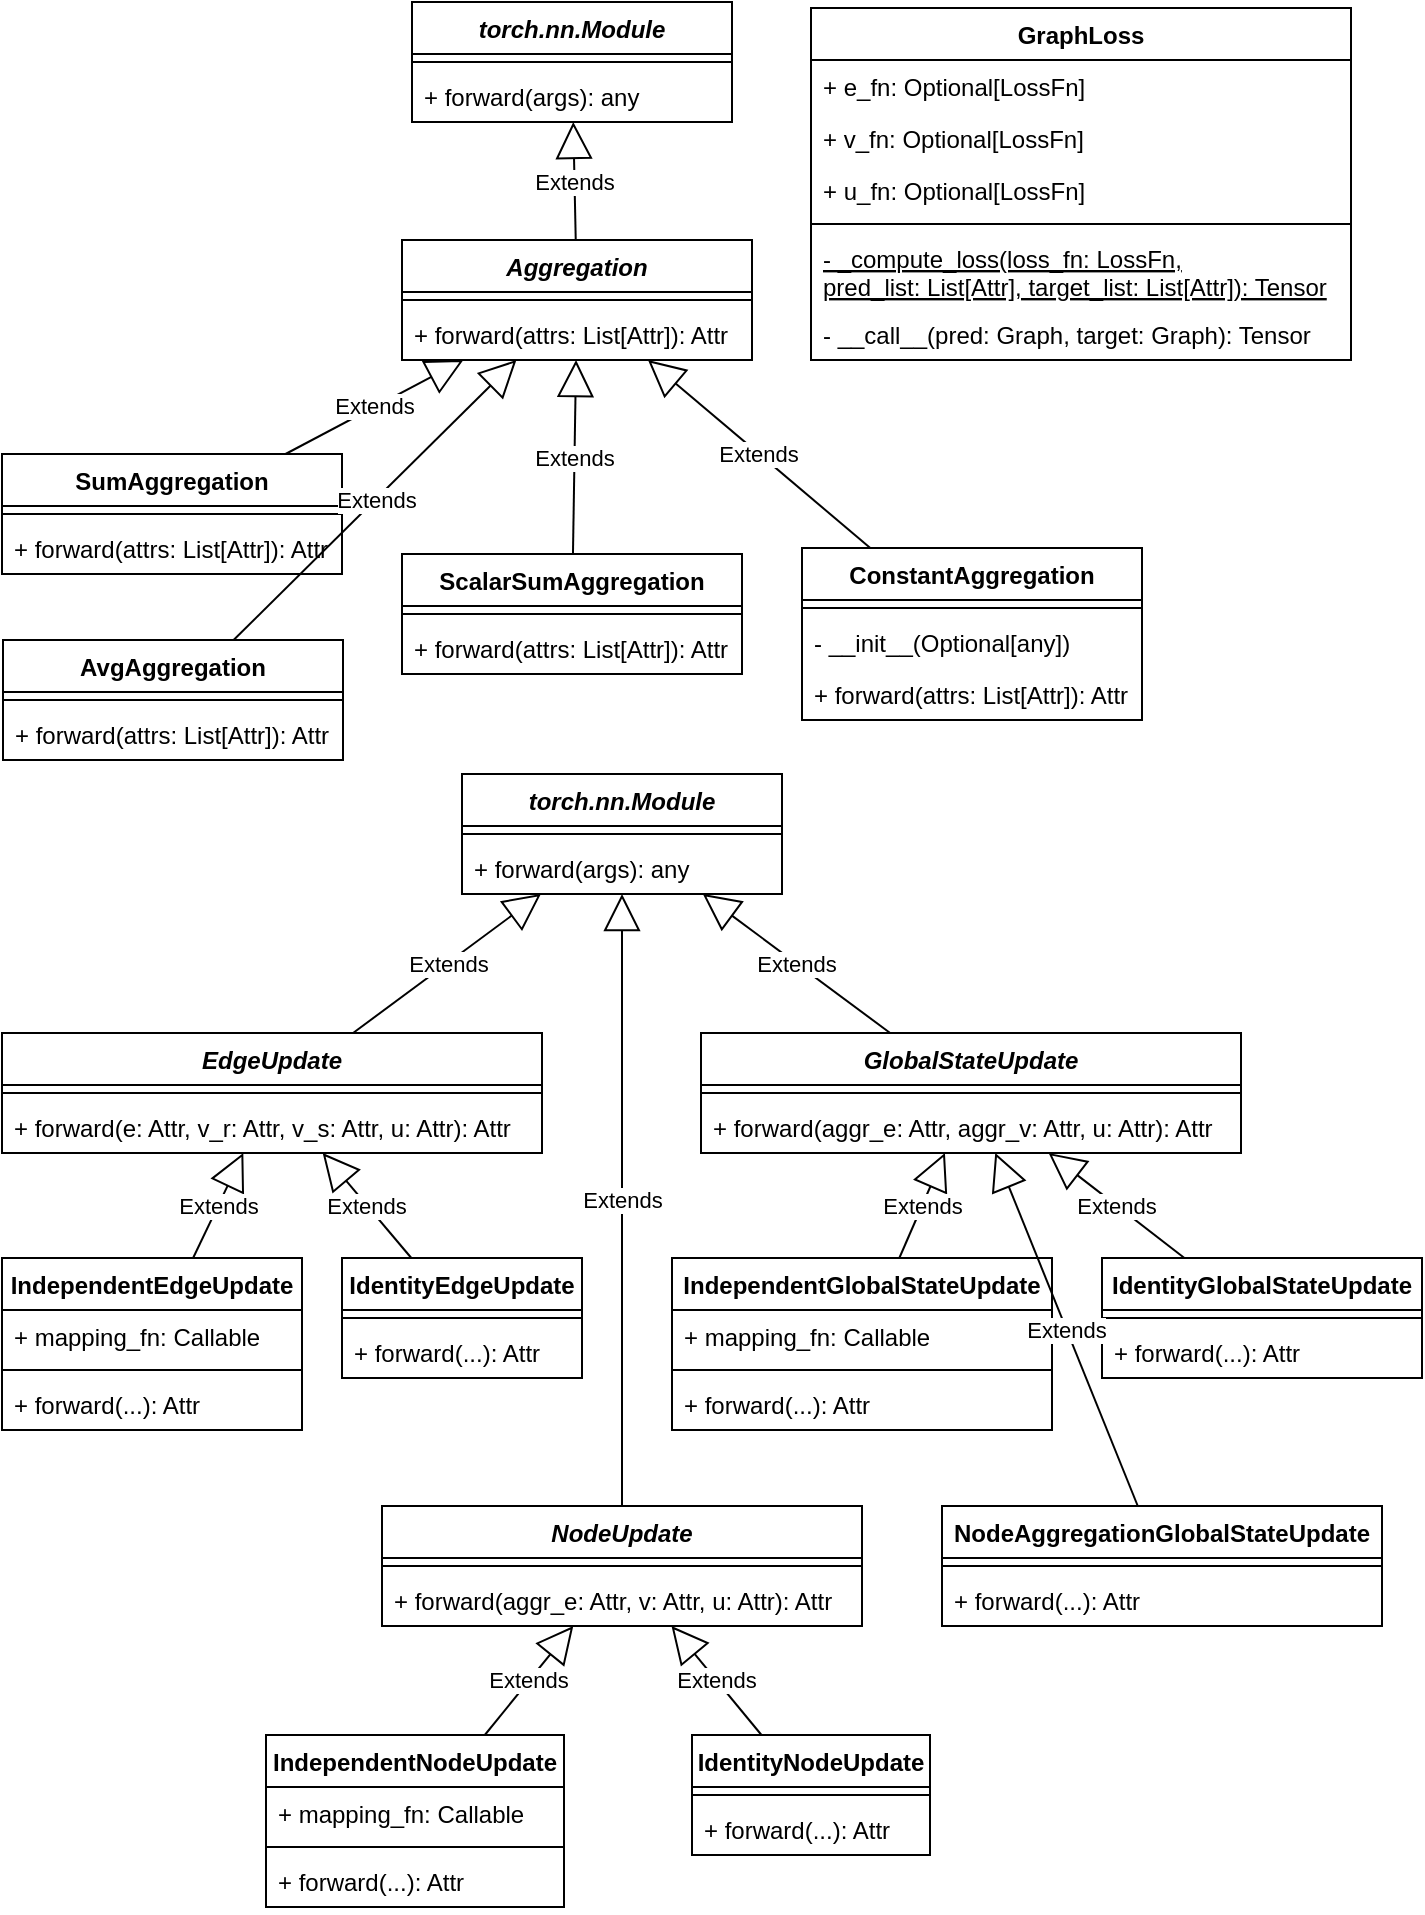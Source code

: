 <mxfile version="10.6.0" type="device"><diagram id="xg5vWUnaMzDQG2T3x4B7" name="Page-1"><mxGraphModel dx="747" dy="899" grid="1" gridSize="10" guides="1" tooltips="1" connect="1" arrows="1" fold="1" page="1" pageScale="1" pageWidth="850" pageHeight="1100" math="0" shadow="0"><root><mxCell id="0"/><mxCell id="1" parent="0"/><mxCell id="GY7xWfBA1bj4LEO5wMzX-1" value="torch.nn.Module" style="swimlane;fontStyle=3;align=center;verticalAlign=top;childLayout=stackLayout;horizontal=1;startSize=26;horizontalStack=0;resizeParent=1;resizeParentMax=0;resizeLast=0;collapsible=1;marginBottom=0;" vertex="1" parent="1"><mxGeometry x="245" y="4" width="160" height="60" as="geometry"/></mxCell><mxCell id="GY7xWfBA1bj4LEO5wMzX-3" value="" style="line;strokeWidth=1;fillColor=none;align=left;verticalAlign=middle;spacingTop=-1;spacingLeft=3;spacingRight=3;rotatable=0;labelPosition=right;points=[];portConstraint=eastwest;" vertex="1" parent="GY7xWfBA1bj4LEO5wMzX-1"><mxGeometry y="26" width="160" height="8" as="geometry"/></mxCell><mxCell id="GY7xWfBA1bj4LEO5wMzX-4" value="+ forward(args): any" style="text;strokeColor=none;fillColor=none;align=left;verticalAlign=top;spacingLeft=4;spacingRight=4;overflow=hidden;rotatable=0;points=[[0,0.5],[1,0.5]];portConstraint=eastwest;" vertex="1" parent="GY7xWfBA1bj4LEO5wMzX-1"><mxGeometry y="34" width="160" height="26" as="geometry"/></mxCell><mxCell id="GY7xWfBA1bj4LEO5wMzX-5" value="Aggregation" style="swimlane;fontStyle=3;align=center;verticalAlign=top;childLayout=stackLayout;horizontal=1;startSize=26;horizontalStack=0;resizeParent=1;resizeParentMax=0;resizeLast=0;collapsible=1;marginBottom=0;" vertex="1" parent="1"><mxGeometry x="240" y="123" width="175" height="60" as="geometry"/></mxCell><mxCell id="GY7xWfBA1bj4LEO5wMzX-7" value="" style="line;strokeWidth=1;fillColor=none;align=left;verticalAlign=middle;spacingTop=-1;spacingLeft=3;spacingRight=3;rotatable=0;labelPosition=right;points=[];portConstraint=eastwest;" vertex="1" parent="GY7xWfBA1bj4LEO5wMzX-5"><mxGeometry y="26" width="175" height="8" as="geometry"/></mxCell><mxCell id="GY7xWfBA1bj4LEO5wMzX-8" value="+ forward(attrs: List[Attr]): Attr" style="text;strokeColor=none;fillColor=none;align=left;verticalAlign=top;spacingLeft=4;spacingRight=4;overflow=hidden;rotatable=0;points=[[0,0.5],[1,0.5]];portConstraint=eastwest;" vertex="1" parent="GY7xWfBA1bj4LEO5wMzX-5"><mxGeometry y="34" width="175" height="26" as="geometry"/></mxCell><mxCell id="GY7xWfBA1bj4LEO5wMzX-9" value="Extends" style="endArrow=block;endSize=16;endFill=0;html=1;" edge="1" parent="1" source="GY7xWfBA1bj4LEO5wMzX-5" target="GY7xWfBA1bj4LEO5wMzX-1"><mxGeometry width="160" relative="1" as="geometry"><mxPoint x="370" y="210" as="sourcePoint"/><mxPoint x="530" y="210" as="targetPoint"/></mxGeometry></mxCell><mxCell id="GY7xWfBA1bj4LEO5wMzX-10" value="SumAggregation" style="swimlane;fontStyle=1;align=center;verticalAlign=top;childLayout=stackLayout;horizontal=1;startSize=26;horizontalStack=0;resizeParent=1;resizeParentMax=0;resizeLast=0;collapsible=1;marginBottom=0;" vertex="1" parent="1"><mxGeometry x="40" y="230" width="170" height="60" as="geometry"/></mxCell><mxCell id="GY7xWfBA1bj4LEO5wMzX-11" value="" style="line;strokeWidth=1;fillColor=none;align=left;verticalAlign=middle;spacingTop=-1;spacingLeft=3;spacingRight=3;rotatable=0;labelPosition=right;points=[];portConstraint=eastwest;" vertex="1" parent="GY7xWfBA1bj4LEO5wMzX-10"><mxGeometry y="26" width="170" height="8" as="geometry"/></mxCell><mxCell id="GY7xWfBA1bj4LEO5wMzX-12" value="+ forward(attrs: List[Attr]): Attr" style="text;strokeColor=none;fillColor=none;align=left;verticalAlign=top;spacingLeft=4;spacingRight=4;overflow=hidden;rotatable=0;points=[[0,0.5],[1,0.5]];portConstraint=eastwest;" vertex="1" parent="GY7xWfBA1bj4LEO5wMzX-10"><mxGeometry y="34" width="170" height="26" as="geometry"/></mxCell><mxCell id="GY7xWfBA1bj4LEO5wMzX-13" value="Extends" style="endArrow=block;endSize=16;endFill=0;html=1;" edge="1" parent="1" source="GY7xWfBA1bj4LEO5wMzX-10" target="GY7xWfBA1bj4LEO5wMzX-5"><mxGeometry width="160" relative="1" as="geometry"><mxPoint x="130" y="340" as="sourcePoint"/><mxPoint x="290" y="340" as="targetPoint"/></mxGeometry></mxCell><mxCell id="GY7xWfBA1bj4LEO5wMzX-14" value="AvgAggregation" style="swimlane;fontStyle=1;align=center;verticalAlign=top;childLayout=stackLayout;horizontal=1;startSize=26;horizontalStack=0;resizeParent=1;resizeParentMax=0;resizeLast=0;collapsible=1;marginBottom=0;" vertex="1" parent="1"><mxGeometry x="40.5" y="323" width="170" height="60" as="geometry"/></mxCell><mxCell id="GY7xWfBA1bj4LEO5wMzX-15" value="" style="line;strokeWidth=1;fillColor=none;align=left;verticalAlign=middle;spacingTop=-1;spacingLeft=3;spacingRight=3;rotatable=0;labelPosition=right;points=[];portConstraint=eastwest;" vertex="1" parent="GY7xWfBA1bj4LEO5wMzX-14"><mxGeometry y="26" width="170" height="8" as="geometry"/></mxCell><mxCell id="GY7xWfBA1bj4LEO5wMzX-16" value="+ forward(attrs: List[Attr]): Attr" style="text;strokeColor=none;fillColor=none;align=left;verticalAlign=top;spacingLeft=4;spacingRight=4;overflow=hidden;rotatable=0;points=[[0,0.5],[1,0.5]];portConstraint=eastwest;" vertex="1" parent="GY7xWfBA1bj4LEO5wMzX-14"><mxGeometry y="34" width="170" height="26" as="geometry"/></mxCell><mxCell id="GY7xWfBA1bj4LEO5wMzX-17" value="Extends" style="endArrow=block;endSize=16;endFill=0;html=1;" edge="1" parent="1" source="GY7xWfBA1bj4LEO5wMzX-14" target="GY7xWfBA1bj4LEO5wMzX-5"><mxGeometry width="160" relative="1" as="geometry"><mxPoint x="171.26" y="284" as="sourcePoint"/><mxPoint x="218.74" y="217" as="targetPoint"/></mxGeometry></mxCell><mxCell id="GY7xWfBA1bj4LEO5wMzX-18" value="ScalarSumAggregation&#10;" style="swimlane;fontStyle=1;align=center;verticalAlign=top;childLayout=stackLayout;horizontal=1;startSize=26;horizontalStack=0;resizeParent=1;resizeParentMax=0;resizeLast=0;collapsible=1;marginBottom=0;" vertex="1" parent="1"><mxGeometry x="240" y="280" width="170" height="60" as="geometry"/></mxCell><mxCell id="GY7xWfBA1bj4LEO5wMzX-19" value="" style="line;strokeWidth=1;fillColor=none;align=left;verticalAlign=middle;spacingTop=-1;spacingLeft=3;spacingRight=3;rotatable=0;labelPosition=right;points=[];portConstraint=eastwest;" vertex="1" parent="GY7xWfBA1bj4LEO5wMzX-18"><mxGeometry y="26" width="170" height="8" as="geometry"/></mxCell><mxCell id="GY7xWfBA1bj4LEO5wMzX-20" value="+ forward(attrs: List[Attr]): Attr" style="text;strokeColor=none;fillColor=none;align=left;verticalAlign=top;spacingLeft=4;spacingRight=4;overflow=hidden;rotatable=0;points=[[0,0.5],[1,0.5]];portConstraint=eastwest;" vertex="1" parent="GY7xWfBA1bj4LEO5wMzX-18"><mxGeometry y="34" width="170" height="26" as="geometry"/></mxCell><mxCell id="GY7xWfBA1bj4LEO5wMzX-21" value="Extends" style="endArrow=block;endSize=16;endFill=0;html=1;" edge="1" parent="1" source="GY7xWfBA1bj4LEO5wMzX-18" target="GY7xWfBA1bj4LEO5wMzX-5"><mxGeometry width="160" relative="1" as="geometry"><mxPoint x="339.291" y="284" as="sourcePoint"/><mxPoint x="270.709" y="217" as="targetPoint"/></mxGeometry></mxCell><mxCell id="GY7xWfBA1bj4LEO5wMzX-22" value="ConstantAggregation&#10;" style="swimlane;fontStyle=1;align=center;verticalAlign=top;childLayout=stackLayout;horizontal=1;startSize=26;horizontalStack=0;resizeParent=1;resizeParentMax=0;resizeLast=0;collapsible=1;marginBottom=0;" vertex="1" parent="1"><mxGeometry x="440" y="277" width="170" height="86" as="geometry"/></mxCell><mxCell id="GY7xWfBA1bj4LEO5wMzX-23" value="" style="line;strokeWidth=1;fillColor=none;align=left;verticalAlign=middle;spacingTop=-1;spacingLeft=3;spacingRight=3;rotatable=0;labelPosition=right;points=[];portConstraint=eastwest;" vertex="1" parent="GY7xWfBA1bj4LEO5wMzX-22"><mxGeometry y="26" width="170" height="8" as="geometry"/></mxCell><mxCell id="GY7xWfBA1bj4LEO5wMzX-26" value="- __init__(Optional[any])" style="text;strokeColor=none;fillColor=none;align=left;verticalAlign=top;spacingLeft=4;spacingRight=4;overflow=hidden;rotatable=0;points=[[0,0.5],[1,0.5]];portConstraint=eastwest;" vertex="1" parent="GY7xWfBA1bj4LEO5wMzX-22"><mxGeometry y="34" width="170" height="26" as="geometry"/></mxCell><mxCell id="GY7xWfBA1bj4LEO5wMzX-24" value="+ forward(attrs: List[Attr]): Attr" style="text;strokeColor=none;fillColor=none;align=left;verticalAlign=top;spacingLeft=4;spacingRight=4;overflow=hidden;rotatable=0;points=[[0,0.5],[1,0.5]];portConstraint=eastwest;" vertex="1" parent="GY7xWfBA1bj4LEO5wMzX-22"><mxGeometry y="60" width="170" height="26" as="geometry"/></mxCell><mxCell id="GY7xWfBA1bj4LEO5wMzX-25" value="Extends" style="endArrow=block;endSize=16;endFill=0;html=1;" edge="1" parent="1" source="GY7xWfBA1bj4LEO5wMzX-22" target="GY7xWfBA1bj4LEO5wMzX-5"><mxGeometry width="160" relative="1" as="geometry"><mxPoint x="564.016" y="284" as="sourcePoint"/><mxPoint x="505.984" y="217" as="targetPoint"/></mxGeometry></mxCell><mxCell id="GY7xWfBA1bj4LEO5wMzX-27" value="GraphLoss" style="swimlane;fontStyle=1;align=center;verticalAlign=top;childLayout=stackLayout;horizontal=1;startSize=26;horizontalStack=0;resizeParent=1;resizeParentMax=0;resizeLast=0;collapsible=1;marginBottom=0;" vertex="1" parent="1"><mxGeometry x="444.5" y="7" width="270" height="176" as="geometry"/></mxCell><mxCell id="GY7xWfBA1bj4LEO5wMzX-32" value="+ e_fn: Optional[LossFn]" style="text;strokeColor=none;fillColor=none;align=left;verticalAlign=top;spacingLeft=4;spacingRight=4;overflow=hidden;rotatable=0;points=[[0,0.5],[1,0.5]];portConstraint=eastwest;" vertex="1" parent="GY7xWfBA1bj4LEO5wMzX-27"><mxGeometry y="26" width="270" height="26" as="geometry"/></mxCell><mxCell id="GY7xWfBA1bj4LEO5wMzX-33" value="+ v_fn: Optional[LossFn]" style="text;strokeColor=none;fillColor=none;align=left;verticalAlign=top;spacingLeft=4;spacingRight=4;overflow=hidden;rotatable=0;points=[[0,0.5],[1,0.5]];portConstraint=eastwest;" vertex="1" parent="GY7xWfBA1bj4LEO5wMzX-27"><mxGeometry y="52" width="270" height="26" as="geometry"/></mxCell><mxCell id="GY7xWfBA1bj4LEO5wMzX-28" value="+ u_fn: Optional[LossFn]" style="text;strokeColor=none;fillColor=none;align=left;verticalAlign=top;spacingLeft=4;spacingRight=4;overflow=hidden;rotatable=0;points=[[0,0.5],[1,0.5]];portConstraint=eastwest;" vertex="1" parent="GY7xWfBA1bj4LEO5wMzX-27"><mxGeometry y="78" width="270" height="26" as="geometry"/></mxCell><mxCell id="GY7xWfBA1bj4LEO5wMzX-29" value="" style="line;strokeWidth=1;fillColor=none;align=left;verticalAlign=middle;spacingTop=-1;spacingLeft=3;spacingRight=3;rotatable=0;labelPosition=right;points=[];portConstraint=eastwest;" vertex="1" parent="GY7xWfBA1bj4LEO5wMzX-27"><mxGeometry y="104" width="270" height="8" as="geometry"/></mxCell><mxCell id="GY7xWfBA1bj4LEO5wMzX-34" value="- _compute_loss(loss_fn: LossFn, &#10;pred_list: List[Attr], target_list: List[Attr]): Tensor" style="text;strokeColor=none;fillColor=none;align=left;verticalAlign=top;spacingLeft=4;spacingRight=4;overflow=hidden;rotatable=0;points=[[0,0.5],[1,0.5]];portConstraint=eastwest;fontStyle=4" vertex="1" parent="GY7xWfBA1bj4LEO5wMzX-27"><mxGeometry y="112" width="270" height="38" as="geometry"/></mxCell><mxCell id="GY7xWfBA1bj4LEO5wMzX-30" value="- __call__(pred: Graph, target: Graph): Tensor" style="text;strokeColor=none;fillColor=none;align=left;verticalAlign=top;spacingLeft=4;spacingRight=4;overflow=hidden;rotatable=0;points=[[0,0.5],[1,0.5]];portConstraint=eastwest;" vertex="1" parent="GY7xWfBA1bj4LEO5wMzX-27"><mxGeometry y="150" width="270" height="26" as="geometry"/></mxCell><mxCell id="GY7xWfBA1bj4LEO5wMzX-31" value="" style="text;strokeColor=none;fillColor=none;align=left;verticalAlign=middle;spacingTop=-1;spacingLeft=4;spacingRight=4;rotatable=0;labelPosition=right;points=[];portConstraint=eastwest;" vertex="1" parent="1"><mxGeometry x="504" y="390" width="20" height="14" as="geometry"/></mxCell><mxCell id="GY7xWfBA1bj4LEO5wMzX-35" value="EdgeUpdate" style="swimlane;fontStyle=3;align=center;verticalAlign=top;childLayout=stackLayout;horizontal=1;startSize=26;horizontalStack=0;resizeParent=1;resizeParentMax=0;resizeLast=0;collapsible=1;marginBottom=0;" vertex="1" parent="1"><mxGeometry x="40" y="519.5" width="270" height="60" as="geometry"/></mxCell><mxCell id="GY7xWfBA1bj4LEO5wMzX-37" value="" style="line;strokeWidth=1;fillColor=none;align=left;verticalAlign=middle;spacingTop=-1;spacingLeft=3;spacingRight=3;rotatable=0;labelPosition=right;points=[];portConstraint=eastwest;" vertex="1" parent="GY7xWfBA1bj4LEO5wMzX-35"><mxGeometry y="26" width="270" height="8" as="geometry"/></mxCell><mxCell id="GY7xWfBA1bj4LEO5wMzX-38" value="+ forward(e: Attr, v_r: Attr, v_s: Attr, u: Attr): Attr" style="text;strokeColor=none;fillColor=none;align=left;verticalAlign=top;spacingLeft=4;spacingRight=4;overflow=hidden;rotatable=0;points=[[0,0.5],[1,0.5]];portConstraint=eastwest;" vertex="1" parent="GY7xWfBA1bj4LEO5wMzX-35"><mxGeometry y="34" width="270" height="26" as="geometry"/></mxCell><mxCell id="GY7xWfBA1bj4LEO5wMzX-39" value="torch.nn.Module" style="swimlane;fontStyle=3;align=center;verticalAlign=top;childLayout=stackLayout;horizontal=1;startSize=26;horizontalStack=0;resizeParent=1;resizeParentMax=0;resizeLast=0;collapsible=1;marginBottom=0;" vertex="1" parent="1"><mxGeometry x="270" y="390" width="160" height="60" as="geometry"/></mxCell><mxCell id="GY7xWfBA1bj4LEO5wMzX-40" value="" style="line;strokeWidth=1;fillColor=none;align=left;verticalAlign=middle;spacingTop=-1;spacingLeft=3;spacingRight=3;rotatable=0;labelPosition=right;points=[];portConstraint=eastwest;" vertex="1" parent="GY7xWfBA1bj4LEO5wMzX-39"><mxGeometry y="26" width="160" height="8" as="geometry"/></mxCell><mxCell id="GY7xWfBA1bj4LEO5wMzX-41" value="+ forward(args): any" style="text;strokeColor=none;fillColor=none;align=left;verticalAlign=top;spacingLeft=4;spacingRight=4;overflow=hidden;rotatable=0;points=[[0,0.5],[1,0.5]];portConstraint=eastwest;" vertex="1" parent="GY7xWfBA1bj4LEO5wMzX-39"><mxGeometry y="34" width="160" height="26" as="geometry"/></mxCell><mxCell id="GY7xWfBA1bj4LEO5wMzX-42" value="Extends" style="endArrow=block;endSize=16;endFill=0;html=1;" edge="1" parent="1" source="GY7xWfBA1bj4LEO5wMzX-35" target="GY7xWfBA1bj4LEO5wMzX-39"><mxGeometry width="160" relative="1" as="geometry"><mxPoint x="425" y="-63" as="sourcePoint"/><mxPoint x="425" y="-130" as="targetPoint"/></mxGeometry></mxCell><mxCell id="GY7xWfBA1bj4LEO5wMzX-43" value="NodeUpdate" style="swimlane;fontStyle=3;align=center;verticalAlign=top;childLayout=stackLayout;horizontal=1;startSize=26;horizontalStack=0;resizeParent=1;resizeParentMax=0;resizeLast=0;collapsible=1;marginBottom=0;" vertex="1" parent="1"><mxGeometry x="230" y="756" width="240" height="60" as="geometry"/></mxCell><mxCell id="GY7xWfBA1bj4LEO5wMzX-44" value="" style="line;strokeWidth=1;fillColor=none;align=left;verticalAlign=middle;spacingTop=-1;spacingLeft=3;spacingRight=3;rotatable=0;labelPosition=right;points=[];portConstraint=eastwest;" vertex="1" parent="GY7xWfBA1bj4LEO5wMzX-43"><mxGeometry y="26" width="240" height="8" as="geometry"/></mxCell><mxCell id="GY7xWfBA1bj4LEO5wMzX-45" value="+ forward(aggr_e: Attr, v: Attr, u: Attr): Attr" style="text;strokeColor=none;fillColor=none;align=left;verticalAlign=top;spacingLeft=4;spacingRight=4;overflow=hidden;rotatable=0;points=[[0,0.5],[1,0.5]];portConstraint=eastwest;" vertex="1" parent="GY7xWfBA1bj4LEO5wMzX-43"><mxGeometry y="34" width="240" height="26" as="geometry"/></mxCell><mxCell id="GY7xWfBA1bj4LEO5wMzX-46" value="Extends" style="endArrow=block;endSize=16;endFill=0;html=1;" edge="1" parent="1" source="GY7xWfBA1bj4LEO5wMzX-43" target="GY7xWfBA1bj4LEO5wMzX-39"><mxGeometry width="160" relative="1" as="geometry"><mxPoint x="189" y="533" as="sourcePoint"/><mxPoint x="324" y="479" as="targetPoint"/></mxGeometry></mxCell><mxCell id="GY7xWfBA1bj4LEO5wMzX-47" value="GlobalStateUpdate" style="swimlane;fontStyle=3;align=center;verticalAlign=top;childLayout=stackLayout;horizontal=1;startSize=26;horizontalStack=0;resizeParent=1;resizeParentMax=0;resizeLast=0;collapsible=1;marginBottom=0;" vertex="1" parent="1"><mxGeometry x="389.5" y="519.5" width="270" height="60" as="geometry"/></mxCell><mxCell id="GY7xWfBA1bj4LEO5wMzX-48" value="" style="line;strokeWidth=1;fillColor=none;align=left;verticalAlign=middle;spacingTop=-1;spacingLeft=3;spacingRight=3;rotatable=0;labelPosition=right;points=[];portConstraint=eastwest;" vertex="1" parent="GY7xWfBA1bj4LEO5wMzX-47"><mxGeometry y="26" width="270" height="8" as="geometry"/></mxCell><mxCell id="GY7xWfBA1bj4LEO5wMzX-49" value="+ forward(aggr_e: Attr, aggr_v: Attr, u: Attr): Attr" style="text;strokeColor=none;fillColor=none;align=left;verticalAlign=top;spacingLeft=4;spacingRight=4;overflow=hidden;rotatable=0;points=[[0,0.5],[1,0.5]];portConstraint=eastwest;" vertex="1" parent="GY7xWfBA1bj4LEO5wMzX-47"><mxGeometry y="34" width="270" height="26" as="geometry"/></mxCell><mxCell id="GY7xWfBA1bj4LEO5wMzX-50" value="Extends" style="endArrow=block;endSize=16;endFill=0;html=1;" edge="1" parent="1" source="GY7xWfBA1bj4LEO5wMzX-47" target="GY7xWfBA1bj4LEO5wMzX-39"><mxGeometry width="160" relative="1" as="geometry"><mxPoint x="399" y="533" as="sourcePoint"/><mxPoint x="399" y="479" as="targetPoint"/></mxGeometry></mxCell><mxCell id="GY7xWfBA1bj4LEO5wMzX-51" value="IndependentEdgeUpdate" style="swimlane;fontStyle=1;align=center;verticalAlign=top;childLayout=stackLayout;horizontal=1;startSize=26;horizontalStack=0;resizeParent=1;resizeParentMax=0;resizeLast=0;collapsible=1;marginBottom=0;" vertex="1" parent="1"><mxGeometry x="40" y="632" width="150" height="86" as="geometry"/></mxCell><mxCell id="GY7xWfBA1bj4LEO5wMzX-52" value="+ mapping_fn: Callable" style="text;strokeColor=none;fillColor=none;align=left;verticalAlign=top;spacingLeft=4;spacingRight=4;overflow=hidden;rotatable=0;points=[[0,0.5],[1,0.5]];portConstraint=eastwest;" vertex="1" parent="GY7xWfBA1bj4LEO5wMzX-51"><mxGeometry y="26" width="150" height="26" as="geometry"/></mxCell><mxCell id="GY7xWfBA1bj4LEO5wMzX-53" value="" style="line;strokeWidth=1;fillColor=none;align=left;verticalAlign=middle;spacingTop=-1;spacingLeft=3;spacingRight=3;rotatable=0;labelPosition=right;points=[];portConstraint=eastwest;" vertex="1" parent="GY7xWfBA1bj4LEO5wMzX-51"><mxGeometry y="52" width="150" height="8" as="geometry"/></mxCell><mxCell id="GY7xWfBA1bj4LEO5wMzX-54" value="+ forward(...): Attr" style="text;strokeColor=none;fillColor=none;align=left;verticalAlign=top;spacingLeft=4;spacingRight=4;overflow=hidden;rotatable=0;points=[[0,0.5],[1,0.5]];portConstraint=eastwest;" vertex="1" parent="GY7xWfBA1bj4LEO5wMzX-51"><mxGeometry y="60" width="150" height="26" as="geometry"/></mxCell><mxCell id="GY7xWfBA1bj4LEO5wMzX-56" value="IndependentNodeUpdate" style="swimlane;fontStyle=1;align=center;verticalAlign=top;childLayout=stackLayout;horizontal=1;startSize=26;horizontalStack=0;resizeParent=1;resizeParentMax=0;resizeLast=0;collapsible=1;marginBottom=0;" vertex="1" parent="1"><mxGeometry x="172" y="870.5" width="149" height="86" as="geometry"/></mxCell><mxCell id="GY7xWfBA1bj4LEO5wMzX-57" value="+ mapping_fn: Callable" style="text;strokeColor=none;fillColor=none;align=left;verticalAlign=top;spacingLeft=4;spacingRight=4;overflow=hidden;rotatable=0;points=[[0,0.5],[1,0.5]];portConstraint=eastwest;" vertex="1" parent="GY7xWfBA1bj4LEO5wMzX-56"><mxGeometry y="26" width="149" height="26" as="geometry"/></mxCell><mxCell id="GY7xWfBA1bj4LEO5wMzX-58" value="" style="line;strokeWidth=1;fillColor=none;align=left;verticalAlign=middle;spacingTop=-1;spacingLeft=3;spacingRight=3;rotatable=0;labelPosition=right;points=[];portConstraint=eastwest;" vertex="1" parent="GY7xWfBA1bj4LEO5wMzX-56"><mxGeometry y="52" width="149" height="8" as="geometry"/></mxCell><mxCell id="GY7xWfBA1bj4LEO5wMzX-59" value="+ forward(...): Attr" style="text;strokeColor=none;fillColor=none;align=left;verticalAlign=top;spacingLeft=4;spacingRight=4;overflow=hidden;rotatable=0;points=[[0,0.5],[1,0.5]];portConstraint=eastwest;" vertex="1" parent="GY7xWfBA1bj4LEO5wMzX-56"><mxGeometry y="60" width="149" height="26" as="geometry"/></mxCell><mxCell id="GY7xWfBA1bj4LEO5wMzX-60" value="IndependentGlobalStateUpdate" style="swimlane;fontStyle=1;align=center;verticalAlign=top;childLayout=stackLayout;horizontal=1;startSize=26;horizontalStack=0;resizeParent=1;resizeParentMax=0;resizeLast=0;collapsible=1;marginBottom=0;" vertex="1" parent="1"><mxGeometry x="375" y="632" width="190" height="86" as="geometry"/></mxCell><mxCell id="GY7xWfBA1bj4LEO5wMzX-61" value="+ mapping_fn: Callable" style="text;strokeColor=none;fillColor=none;align=left;verticalAlign=top;spacingLeft=4;spacingRight=4;overflow=hidden;rotatable=0;points=[[0,0.5],[1,0.5]];portConstraint=eastwest;" vertex="1" parent="GY7xWfBA1bj4LEO5wMzX-60"><mxGeometry y="26" width="190" height="26" as="geometry"/></mxCell><mxCell id="GY7xWfBA1bj4LEO5wMzX-62" value="" style="line;strokeWidth=1;fillColor=none;align=left;verticalAlign=middle;spacingTop=-1;spacingLeft=3;spacingRight=3;rotatable=0;labelPosition=right;points=[];portConstraint=eastwest;" vertex="1" parent="GY7xWfBA1bj4LEO5wMzX-60"><mxGeometry y="52" width="190" height="8" as="geometry"/></mxCell><mxCell id="GY7xWfBA1bj4LEO5wMzX-63" value="+ forward(...): Attr" style="text;strokeColor=none;fillColor=none;align=left;verticalAlign=top;spacingLeft=4;spacingRight=4;overflow=hidden;rotatable=0;points=[[0,0.5],[1,0.5]];portConstraint=eastwest;" vertex="1" parent="GY7xWfBA1bj4LEO5wMzX-60"><mxGeometry y="60" width="190" height="26" as="geometry"/></mxCell><mxCell id="GY7xWfBA1bj4LEO5wMzX-64" value="Extends" style="endArrow=block;endSize=16;endFill=0;html=1;" edge="1" parent="1" source="GY7xWfBA1bj4LEO5wMzX-51" target="GY7xWfBA1bj4LEO5wMzX-35"><mxGeometry width="160" relative="1" as="geometry"><mxPoint x="212.368" y="533" as="sourcePoint"/><mxPoint x="342.632" y="479" as="targetPoint"/></mxGeometry></mxCell><mxCell id="GY7xWfBA1bj4LEO5wMzX-65" value="Extends" style="endArrow=block;endSize=16;endFill=0;html=1;" edge="1" parent="1" source="GY7xWfBA1bj4LEO5wMzX-56" target="GY7xWfBA1bj4LEO5wMzX-43"><mxGeometry width="160" relative="1" as="geometry"><mxPoint x="206.368" y="779" as="sourcePoint"/><mxPoint x="336.632" y="725" as="targetPoint"/></mxGeometry></mxCell><mxCell id="GY7xWfBA1bj4LEO5wMzX-66" value="Extends" style="endArrow=block;endSize=16;endFill=0;html=1;" edge="1" parent="1" source="GY7xWfBA1bj4LEO5wMzX-60" target="GY7xWfBA1bj4LEO5wMzX-47"><mxGeometry width="160" relative="1" as="geometry"><mxPoint x="216.368" y="553" as="sourcePoint"/><mxPoint x="346.632" y="499" as="targetPoint"/></mxGeometry></mxCell><mxCell id="GY7xWfBA1bj4LEO5wMzX-67" value="IdentityEdgeUpdate" style="swimlane;fontStyle=1;align=center;verticalAlign=top;childLayout=stackLayout;horizontal=1;startSize=26;horizontalStack=0;resizeParent=1;resizeParentMax=0;resizeLast=0;collapsible=1;marginBottom=0;" vertex="1" parent="1"><mxGeometry x="210" y="632" width="120" height="60" as="geometry"/></mxCell><mxCell id="GY7xWfBA1bj4LEO5wMzX-69" value="" style="line;strokeWidth=1;fillColor=none;align=left;verticalAlign=middle;spacingTop=-1;spacingLeft=3;spacingRight=3;rotatable=0;labelPosition=right;points=[];portConstraint=eastwest;" vertex="1" parent="GY7xWfBA1bj4LEO5wMzX-67"><mxGeometry y="26" width="120" height="8" as="geometry"/></mxCell><mxCell id="GY7xWfBA1bj4LEO5wMzX-70" value="+ forward(...): Attr" style="text;strokeColor=none;fillColor=none;align=left;verticalAlign=top;spacingLeft=4;spacingRight=4;overflow=hidden;rotatable=0;points=[[0,0.5],[1,0.5]];portConstraint=eastwest;" vertex="1" parent="GY7xWfBA1bj4LEO5wMzX-67"><mxGeometry y="34" width="120" height="26" as="geometry"/></mxCell><mxCell id="GY7xWfBA1bj4LEO5wMzX-71" value="Extends" style="endArrow=block;endSize=16;endFill=0;html=1;" edge="1" parent="1" source="GY7xWfBA1bj4LEO5wMzX-67" target="GY7xWfBA1bj4LEO5wMzX-35"><mxGeometry width="160" relative="1" as="geometry"><mxPoint x="77.842" y="659" as="sourcePoint"/><mxPoint x="120.576" y="593" as="targetPoint"/></mxGeometry></mxCell><mxCell id="GY7xWfBA1bj4LEO5wMzX-72" value="IdentityNodeUpdate" style="swimlane;fontStyle=1;align=center;verticalAlign=top;childLayout=stackLayout;horizontal=1;startSize=26;horizontalStack=0;resizeParent=1;resizeParentMax=0;resizeLast=0;collapsible=1;marginBottom=0;" vertex="1" parent="1"><mxGeometry x="385" y="870.5" width="119" height="60" as="geometry"/></mxCell><mxCell id="GY7xWfBA1bj4LEO5wMzX-74" value="" style="line;strokeWidth=1;fillColor=none;align=left;verticalAlign=middle;spacingTop=-1;spacingLeft=3;spacingRight=3;rotatable=0;labelPosition=right;points=[];portConstraint=eastwest;" vertex="1" parent="GY7xWfBA1bj4LEO5wMzX-72"><mxGeometry y="26" width="119" height="8" as="geometry"/></mxCell><mxCell id="GY7xWfBA1bj4LEO5wMzX-75" value="+ forward(...): Attr" style="text;strokeColor=none;fillColor=none;align=left;verticalAlign=top;spacingLeft=4;spacingRight=4;overflow=hidden;rotatable=0;points=[[0,0.5],[1,0.5]];portConstraint=eastwest;" vertex="1" parent="GY7xWfBA1bj4LEO5wMzX-72"><mxGeometry y="34" width="119" height="26" as="geometry"/></mxCell><mxCell id="GY7xWfBA1bj4LEO5wMzX-76" value="Extends" style="endArrow=block;endSize=16;endFill=0;html=1;" edge="1" parent="1" source="GY7xWfBA1bj4LEO5wMzX-72" target="GY7xWfBA1bj4LEO5wMzX-43"><mxGeometry width="160" relative="1" as="geometry"><mxPoint x="365.504" y="895" as="sourcePoint"/><mxPoint x="388.532" y="829" as="targetPoint"/></mxGeometry></mxCell><mxCell id="GY7xWfBA1bj4LEO5wMzX-77" value="NodeAggregationGlobalStateUpdate" style="swimlane;fontStyle=1;align=center;verticalAlign=top;childLayout=stackLayout;horizontal=1;startSize=26;horizontalStack=0;resizeParent=1;resizeParentMax=0;resizeLast=0;collapsible=1;marginBottom=0;" vertex="1" parent="1"><mxGeometry x="510" y="756" width="220" height="60" as="geometry"/></mxCell><mxCell id="GY7xWfBA1bj4LEO5wMzX-79" value="" style="line;strokeWidth=1;fillColor=none;align=left;verticalAlign=middle;spacingTop=-1;spacingLeft=3;spacingRight=3;rotatable=0;labelPosition=right;points=[];portConstraint=eastwest;" vertex="1" parent="GY7xWfBA1bj4LEO5wMzX-77"><mxGeometry y="26" width="220" height="8" as="geometry"/></mxCell><mxCell id="GY7xWfBA1bj4LEO5wMzX-80" value="+ forward(...): Attr" style="text;strokeColor=none;fillColor=none;align=left;verticalAlign=top;spacingLeft=4;spacingRight=4;overflow=hidden;rotatable=0;points=[[0,0.5],[1,0.5]];portConstraint=eastwest;" vertex="1" parent="GY7xWfBA1bj4LEO5wMzX-77"><mxGeometry y="34" width="220" height="26" as="geometry"/></mxCell><mxCell id="GY7xWfBA1bj4LEO5wMzX-81" value="IdentityGlobalStateUpdate" style="swimlane;fontStyle=1;align=center;verticalAlign=top;childLayout=stackLayout;horizontal=1;startSize=26;horizontalStack=0;resizeParent=1;resizeParentMax=0;resizeLast=0;collapsible=1;marginBottom=0;" vertex="1" parent="1"><mxGeometry x="590" y="632" width="160" height="60" as="geometry"/></mxCell><mxCell id="GY7xWfBA1bj4LEO5wMzX-82" value="" style="line;strokeWidth=1;fillColor=none;align=left;verticalAlign=middle;spacingTop=-1;spacingLeft=3;spacingRight=3;rotatable=0;labelPosition=right;points=[];portConstraint=eastwest;" vertex="1" parent="GY7xWfBA1bj4LEO5wMzX-81"><mxGeometry y="26" width="160" height="8" as="geometry"/></mxCell><mxCell id="GY7xWfBA1bj4LEO5wMzX-83" value="+ forward(...): Attr" style="text;strokeColor=none;fillColor=none;align=left;verticalAlign=top;spacingLeft=4;spacingRight=4;overflow=hidden;rotatable=0;points=[[0,0.5],[1,0.5]];portConstraint=eastwest;" vertex="1" parent="GY7xWfBA1bj4LEO5wMzX-81"><mxGeometry y="34" width="160" height="26" as="geometry"/></mxCell><mxCell id="GY7xWfBA1bj4LEO5wMzX-84" value="Extends" style="endArrow=block;endSize=16;endFill=0;html=1;" edge="1" parent="1" source="GY7xWfBA1bj4LEO5wMzX-77" target="GY7xWfBA1bj4LEO5wMzX-47"><mxGeometry width="160" relative="1" as="geometry"><mxPoint x="639.468" y="659" as="sourcePoint"/><mxPoint x="663.209" y="593" as="targetPoint"/></mxGeometry></mxCell><mxCell id="GY7xWfBA1bj4LEO5wMzX-85" value="Extends" style="endArrow=block;endSize=16;endFill=0;html=1;" edge="1" parent="1" source="GY7xWfBA1bj4LEO5wMzX-81" target="GY7xWfBA1bj4LEO5wMzX-47"><mxGeometry width="160" relative="1" as="geometry"><mxPoint x="649.468" y="669" as="sourcePoint"/><mxPoint x="673.209" y="603" as="targetPoint"/></mxGeometry></mxCell></root></mxGraphModel></diagram></mxfile>